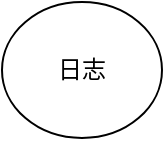 <mxfile version="24.5.4" type="github" pages="2">
  <diagram name="第 1 页" id="tBxPU_gYc4melkehIe_o">
    <mxGraphModel dx="287" dy="461" grid="0" gridSize="10" guides="1" tooltips="1" connect="1" arrows="1" fold="1" page="0" pageScale="1" pageWidth="827" pageHeight="1169" math="0" shadow="0">
      <root>
        <mxCell id="0" />
        <mxCell id="1" parent="0" />
        <UserObject label="日志" tooltip="气" id="DVTWkuZf6A736YbAJH20-1">
          <mxCell style="ellipse;whiteSpace=wrap;html=1;" vertex="1" parent="1">
            <mxGeometry x="202" y="157" width="80" height="68" as="geometry" />
          </mxCell>
        </UserObject>
      </root>
    </mxGraphModel>
  </diagram>
  <diagram id="cLKSDu6FVo9U1N4KVij3" name="第 2 页">
    <mxGraphModel grid="0" page="0" gridSize="10" guides="1" tooltips="1" connect="1" arrows="1" fold="1" pageScale="1" pageWidth="827" pageHeight="1169" math="0" shadow="0">
      <root>
        <mxCell id="0" />
        <mxCell id="1" parent="0" />
      </root>
    </mxGraphModel>
  </diagram>
</mxfile>
